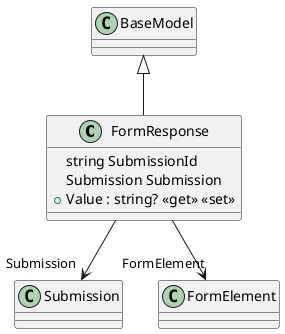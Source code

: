 @startuml
class FormResponse {
    string SubmissionId
    Submission Submission
    + Value : string? <<get>> <<set>>
}
BaseModel <|-- FormResponse
FormResponse --> "Submission" Submission
FormResponse --> "FormElement" FormElement
@enduml
